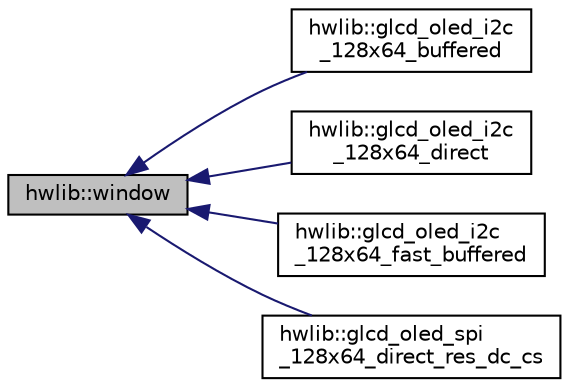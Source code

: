digraph "hwlib::window"
{
  edge [fontname="Helvetica",fontsize="10",labelfontname="Helvetica",labelfontsize="10"];
  node [fontname="Helvetica",fontsize="10",shape=record];
  rankdir="LR";
  Node0 [label="hwlib::window",height=0.2,width=0.4,color="black", fillcolor="grey75", style="filled", fontcolor="black"];
  Node0 -> Node1 [dir="back",color="midnightblue",fontsize="10",style="solid",fontname="Helvetica"];
  Node1 [label="hwlib::glcd_oled_i2c\l_128x64_buffered",height=0.2,width=0.4,color="black", fillcolor="white", style="filled",URL="$classhwlib_1_1glcd__oled__i2c__128x64__buffered.html",tooltip="buffered oled window "];
  Node0 -> Node2 [dir="back",color="midnightblue",fontsize="10",style="solid",fontname="Helvetica"];
  Node2 [label="hwlib::glcd_oled_i2c\l_128x64_direct",height=0.2,width=0.4,color="black", fillcolor="white", style="filled",URL="$classhwlib_1_1glcd__oled__i2c__128x64__direct.html",tooltip="buffered oled window "];
  Node0 -> Node3 [dir="back",color="midnightblue",fontsize="10",style="solid",fontname="Helvetica"];
  Node3 [label="hwlib::glcd_oled_i2c\l_128x64_fast_buffered",height=0.2,width=0.4,color="black", fillcolor="white", style="filled",URL="$classhwlib_1_1glcd__oled__i2c__128x64__fast__buffered.html",tooltip="buffered oled window "];
  Node0 -> Node4 [dir="back",color="midnightblue",fontsize="10",style="solid",fontname="Helvetica"];
  Node4 [label="hwlib::glcd_oled_spi\l_128x64_direct_res_dc_cs",height=0.2,width=0.4,color="black", fillcolor="white", style="filled",URL="$classhwlib_1_1glcd__oled__spi__128x64__direct__res__dc__cs.html",tooltip="buffered oled window "];
}
